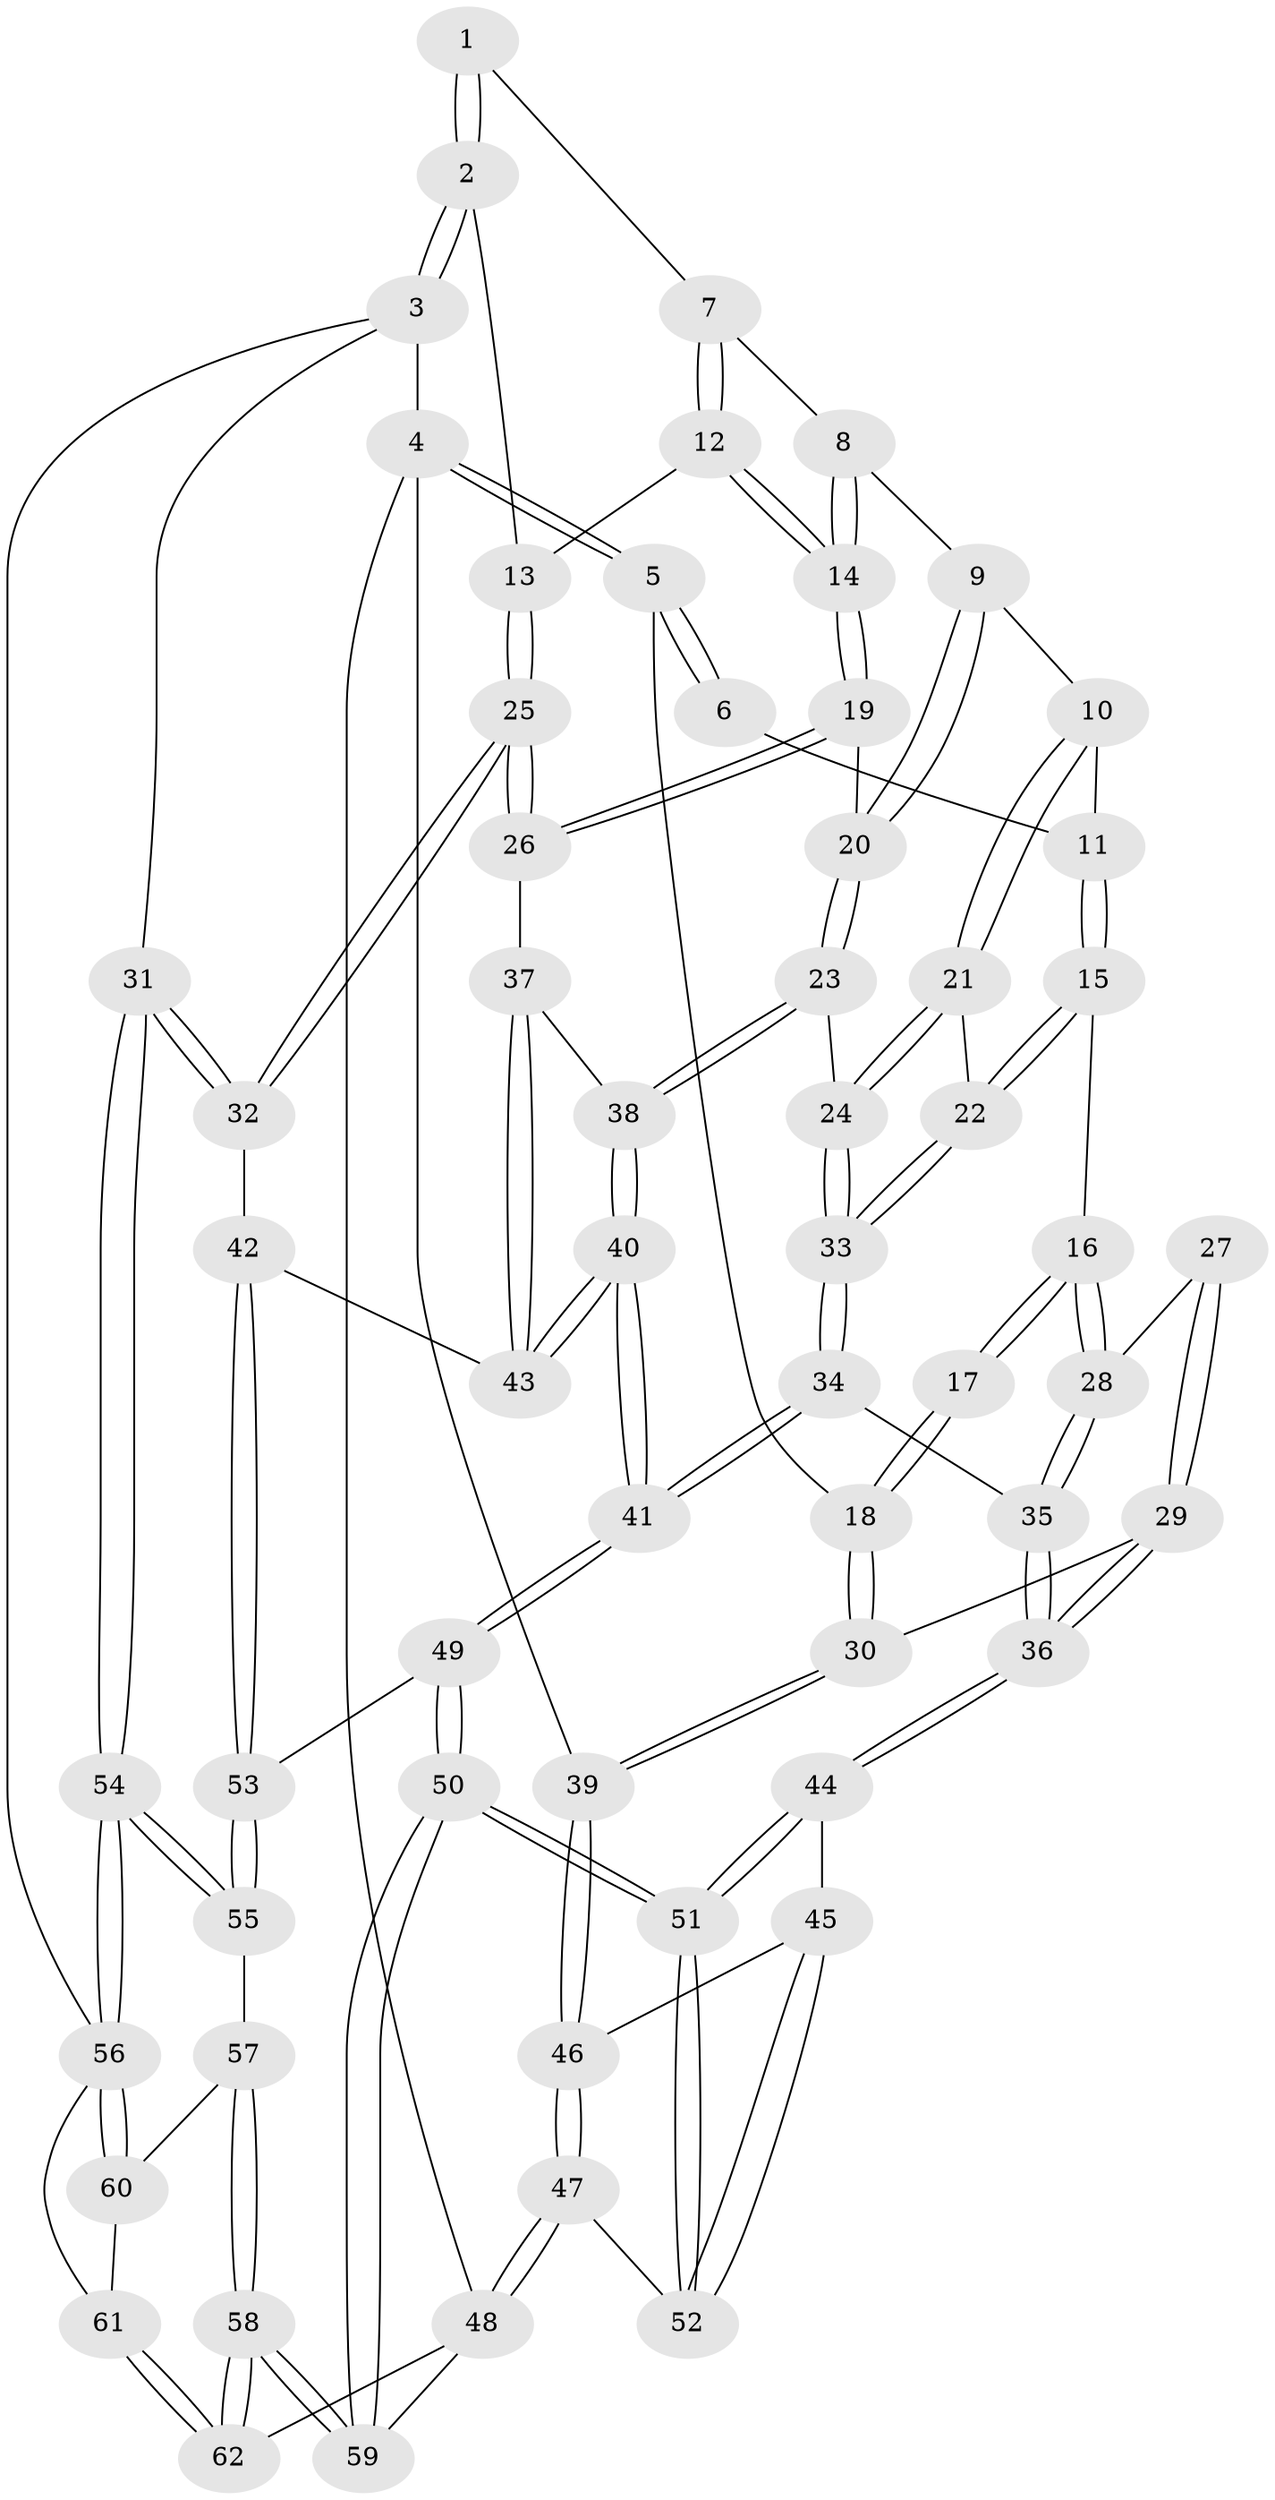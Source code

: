 // Generated by graph-tools (version 1.1) at 2025/17/03/09/25 04:17:21]
// undirected, 62 vertices, 151 edges
graph export_dot {
graph [start="1"]
  node [color=gray90,style=filled];
  1 [pos="+0.697678656513419+0"];
  2 [pos="+1+0"];
  3 [pos="+1+0"];
  4 [pos="+0+0"];
  5 [pos="+0+0"];
  6 [pos="+0.4727463521992853+0"];
  7 [pos="+0.705783183108438+0.002197299020553461"];
  8 [pos="+0.7037169908469728+0.01095895876162926"];
  9 [pos="+0.6701526138449618+0.0713578799590354"];
  10 [pos="+0.5925925671935613+0.0788237227819081"];
  11 [pos="+0.4772351941867808+0"];
  12 [pos="+0.8357594327086969+0.06527891817799834"];
  13 [pos="+0.8944917967826976+0.04318995692485839"];
  14 [pos="+0.7834300352843355+0.10820080423804379"];
  15 [pos="+0.43329086098051345+0.07036391067350488"];
  16 [pos="+0.35382969347818854+0.10009360854092264"];
  17 [pos="+0.25300215776077356+0.047814023637390395"];
  18 [pos="+0.09404620597623994+0"];
  19 [pos="+0.7613226471017462+0.1531710893192188"];
  20 [pos="+0.6937043911295196+0.12687761082010696"];
  21 [pos="+0.5872170601480995+0.10630745084752934"];
  22 [pos="+0.4555567252189941+0.12621547401579866"];
  23 [pos="+0.630855363391755+0.19390525465417485"];
  24 [pos="+0.5795224464279564+0.19171216270794847"];
  25 [pos="+0.9131619714288809+0.24374670150615457"];
  26 [pos="+0.7841412281710218+0.2091475584825551"];
  27 [pos="+0.26058400227733447+0.1309100092212566"];
  28 [pos="+0.33619640500333386+0.14135176677207983"];
  29 [pos="+0.22228610819454023+0.24351697681599777"];
  30 [pos="+0.20719854130117324+0.22490083303226177"];
  31 [pos="+1+0.3910348094083382"];
  32 [pos="+1+0.35967222806879734"];
  33 [pos="+0.49474259796598763+0.24678221648070411"];
  34 [pos="+0.47609878569536096+0.29643104106803997"];
  35 [pos="+0.30077826434929006+0.28709670971086265"];
  36 [pos="+0.25392912952751023+0.30307696458599115"];
  37 [pos="+0.7572470118737442+0.23036618848503654"];
  38 [pos="+0.6915684079294155+0.25004046053653983"];
  39 [pos="+0+0.13231014875020983"];
  40 [pos="+0.6172483030884272+0.43655144147359315"];
  41 [pos="+0.5740493188428952+0.4592466705117223"];
  42 [pos="+0.8202548420503283+0.4167899773656001"];
  43 [pos="+0.7598094237192136+0.41235392238216895"];
  44 [pos="+0.23827843863300915+0.3263179921166379"];
  45 [pos="+0.21389868580483687+0.33059192797612785"];
  46 [pos="+0+0.23998031124266334"];
  47 [pos="+0+0.4965390069667857"];
  48 [pos="+0+0.7717611754182687"];
  49 [pos="+0.5548749802682684+0.5262080824125827"];
  50 [pos="+0.3863647411616238+0.7447699712938559"];
  51 [pos="+0.29211525910821257+0.6101155311993879"];
  52 [pos="+0.0011843472262955642+0.4924673827904019"];
  53 [pos="+0.8018697620935801+0.6260519656026506"];
  54 [pos="+1+0.6023284517289603"];
  55 [pos="+0.8466171222781286+0.671448120385383"];
  56 [pos="+1+1"];
  57 [pos="+0.7735347371213629+0.7856400980361682"];
  58 [pos="+0.4108621411385382+0.8658372380701704"];
  59 [pos="+0.3815458924857132+0.7991620952828532"];
  60 [pos="+0.8620640701650745+0.8906728089674618"];
  61 [pos="+0.6625325565124704+1"];
  62 [pos="+0.417243597993571+0.9689928391449696"];
  1 -- 2;
  1 -- 2;
  1 -- 7;
  2 -- 3;
  2 -- 3;
  2 -- 13;
  3 -- 4;
  3 -- 31;
  3 -- 56;
  4 -- 5;
  4 -- 5;
  4 -- 39;
  4 -- 48;
  5 -- 6;
  5 -- 6;
  5 -- 18;
  6 -- 11;
  7 -- 8;
  7 -- 12;
  7 -- 12;
  8 -- 9;
  8 -- 14;
  8 -- 14;
  9 -- 10;
  9 -- 20;
  9 -- 20;
  10 -- 11;
  10 -- 21;
  10 -- 21;
  11 -- 15;
  11 -- 15;
  12 -- 13;
  12 -- 14;
  12 -- 14;
  13 -- 25;
  13 -- 25;
  14 -- 19;
  14 -- 19;
  15 -- 16;
  15 -- 22;
  15 -- 22;
  16 -- 17;
  16 -- 17;
  16 -- 28;
  16 -- 28;
  17 -- 18;
  17 -- 18;
  18 -- 30;
  18 -- 30;
  19 -- 20;
  19 -- 26;
  19 -- 26;
  20 -- 23;
  20 -- 23;
  21 -- 22;
  21 -- 24;
  21 -- 24;
  22 -- 33;
  22 -- 33;
  23 -- 24;
  23 -- 38;
  23 -- 38;
  24 -- 33;
  24 -- 33;
  25 -- 26;
  25 -- 26;
  25 -- 32;
  25 -- 32;
  26 -- 37;
  27 -- 28;
  27 -- 29;
  27 -- 29;
  28 -- 35;
  28 -- 35;
  29 -- 30;
  29 -- 36;
  29 -- 36;
  30 -- 39;
  30 -- 39;
  31 -- 32;
  31 -- 32;
  31 -- 54;
  31 -- 54;
  32 -- 42;
  33 -- 34;
  33 -- 34;
  34 -- 35;
  34 -- 41;
  34 -- 41;
  35 -- 36;
  35 -- 36;
  36 -- 44;
  36 -- 44;
  37 -- 38;
  37 -- 43;
  37 -- 43;
  38 -- 40;
  38 -- 40;
  39 -- 46;
  39 -- 46;
  40 -- 41;
  40 -- 41;
  40 -- 43;
  40 -- 43;
  41 -- 49;
  41 -- 49;
  42 -- 43;
  42 -- 53;
  42 -- 53;
  44 -- 45;
  44 -- 51;
  44 -- 51;
  45 -- 46;
  45 -- 52;
  45 -- 52;
  46 -- 47;
  46 -- 47;
  47 -- 48;
  47 -- 48;
  47 -- 52;
  48 -- 59;
  48 -- 62;
  49 -- 50;
  49 -- 50;
  49 -- 53;
  50 -- 51;
  50 -- 51;
  50 -- 59;
  50 -- 59;
  51 -- 52;
  51 -- 52;
  53 -- 55;
  53 -- 55;
  54 -- 55;
  54 -- 55;
  54 -- 56;
  54 -- 56;
  55 -- 57;
  56 -- 60;
  56 -- 60;
  56 -- 61;
  57 -- 58;
  57 -- 58;
  57 -- 60;
  58 -- 59;
  58 -- 59;
  58 -- 62;
  58 -- 62;
  60 -- 61;
  61 -- 62;
  61 -- 62;
}
